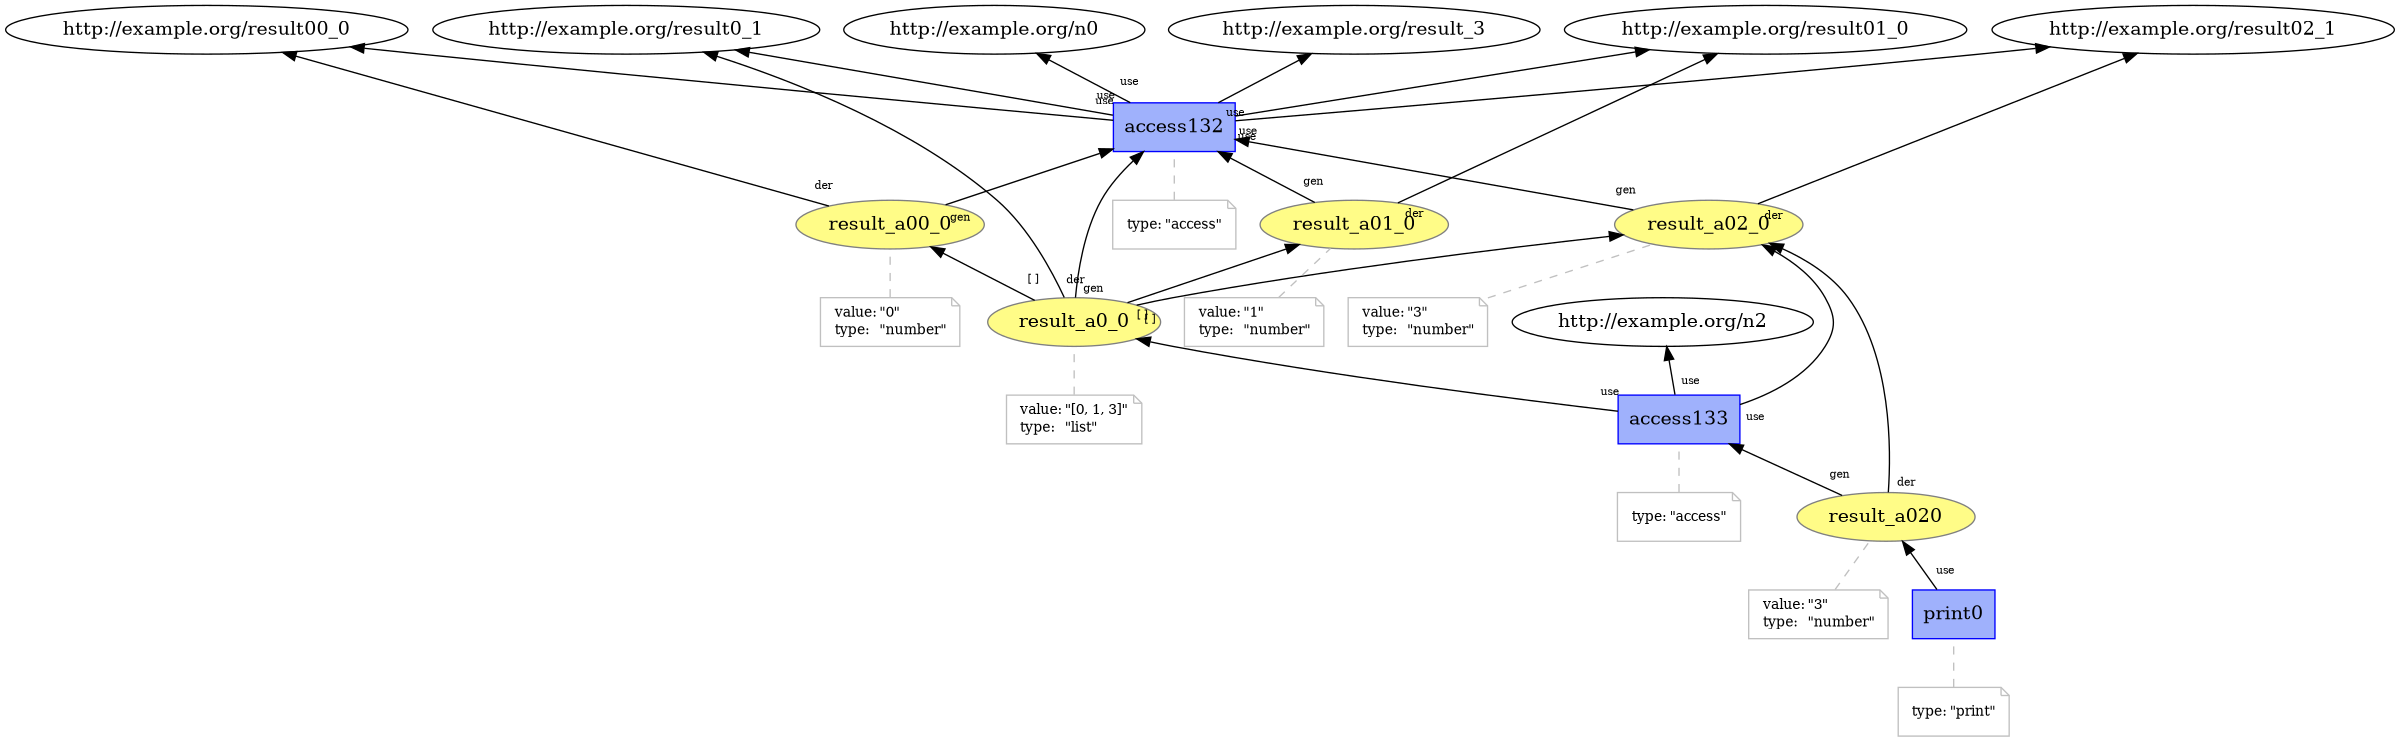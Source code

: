 digraph "PROV" { size="16,12"; rankdir="BT";
"http://example.org/result_a0_0" [fillcolor="#FFFC87",color="#808080",style="filled",label="result_a0_0",URL="http://example.org/result_a0_0"]
"-attrs0" [color="gray",shape="note",fontsize="10",fontcolor="black",label=<<TABLE cellpadding="0" border="0">
	<TR>
	    <TD align="left">value:</TD>
	    <TD align="left">&quot;[0, 1, 3]&quot;</TD>
	</TR>
	<TR>
	    <TD align="left">type:</TD>
	    <TD align="left">&quot;list&quot;</TD>
	</TR>
</TABLE>>]
"-attrs0" -> "http://example.org/result_a0_0" [color="gray",style="dashed",arrowhead="none"]
"http://example.org/result_a00_0" [fillcolor="#FFFC87",color="#808080",style="filled",label="result_a00_0",URL="http://example.org/result_a00_0"]
"-attrs1" [color="gray",shape="note",fontsize="10",fontcolor="black",label=<<TABLE cellpadding="0" border="0">
	<TR>
	    <TD align="left">value:</TD>
	    <TD align="left">&quot;0&quot;</TD>
	</TR>
	<TR>
	    <TD align="left">type:</TD>
	    <TD align="left">&quot;number&quot;</TD>
	</TR>
</TABLE>>]
"-attrs1" -> "http://example.org/result_a00_0" [color="gray",style="dashed",arrowhead="none"]
"http://example.org/result_a0_0" -> "http://example.org/result_a00_0" [labelfontsize="8",labeldistance="1.5",labelangle="60.0",rotation="20",taillabel="[ ]"]
"http://example.org/result_a01_0" [fillcolor="#FFFC87",color="#808080",style="filled",label="result_a01_0",URL="http://example.org/result_a01_0"]
"-attrs2" [color="gray",shape="note",fontsize="10",fontcolor="black",label=<<TABLE cellpadding="0" border="0">
	<TR>
	    <TD align="left">value:</TD>
	    <TD align="left">&quot;1&quot;</TD>
	</TR>
	<TR>
	    <TD align="left">type:</TD>
	    <TD align="left">&quot;number&quot;</TD>
	</TR>
</TABLE>>]
"-attrs2" -> "http://example.org/result_a01_0" [color="gray",style="dashed",arrowhead="none"]
"http://example.org/result_a0_0" -> "http://example.org/result_a01_0" [labelfontsize="8",labeldistance="1.5",labelangle="60.0",rotation="20",taillabel="[ ]"]
"http://example.org/result_a02_0" [fillcolor="#FFFC87",color="#808080",style="filled",label="result_a02_0",URL="http://example.org/result_a02_0"]
"-attrs3" [color="gray",shape="note",fontsize="10",fontcolor="black",label=<<TABLE cellpadding="0" border="0">
	<TR>
	    <TD align="left">value:</TD>
	    <TD align="left">&quot;3&quot;</TD>
	</TR>
	<TR>
	    <TD align="left">type:</TD>
	    <TD align="left">&quot;number&quot;</TD>
	</TR>
</TABLE>>]
"-attrs3" -> "http://example.org/result_a02_0" [color="gray",style="dashed",arrowhead="none"]
"http://example.org/result_a0_0" -> "http://example.org/result_a02_0" [labelfontsize="8",labeldistance="1.5",labelangle="60.0",rotation="20",taillabel="[ ]"]
"http://example.org/access132" [fillcolor="#9FB1FC",color="#0000FF",shape="polygon",sides="4",style="filled",label="access132",URL="http://example.org/access132"]
"-attrs4" [color="gray",shape="note",fontsize="10",fontcolor="black",label=<<TABLE cellpadding="0" border="0">
	<TR>
	    <TD align="left">type:</TD>
	    <TD align="left">&quot;access&quot;</TD>
	</TR>
</TABLE>>]
"-attrs4" -> "http://example.org/access132" [color="gray",style="dashed",arrowhead="none"]
"http://example.org/access132" -> "http://example.org/result0_1" [labelfontsize="8",labeldistance="1.5",labelangle="60.0",rotation="20",taillabel="use"]
"http://example.org/result_a0_0" -> "http://example.org/result0_1" [labelfontsize="8",labeldistance="1.5",labelangle="60.0",rotation="20",taillabel="der"]
"http://example.org/result_a0_0" -> "http://example.org/access132" [labelfontsize="8",labeldistance="1.5",labelangle="60.0",rotation="20",taillabel="gen"]
"http://example.org/access132" -> "http://example.org/result00_0" [labelfontsize="8",labeldistance="1.5",labelangle="60.0",rotation="20",taillabel="use"]
"http://example.org/result_a00_0" -> "http://example.org/result00_0" [labelfontsize="8",labeldistance="1.5",labelangle="60.0",rotation="20",taillabel="der"]
"http://example.org/result_a00_0" -> "http://example.org/access132" [labelfontsize="8",labeldistance="1.5",labelangle="60.0",rotation="20",taillabel="gen"]
"http://example.org/access132" -> "http://example.org/result01_0" [labelfontsize="8",labeldistance="1.5",labelangle="60.0",rotation="20",taillabel="use"]
"http://example.org/result_a01_0" -> "http://example.org/result01_0" [labelfontsize="8",labeldistance="1.5",labelangle="60.0",rotation="20",taillabel="der"]
"http://example.org/result_a01_0" -> "http://example.org/access132" [labelfontsize="8",labeldistance="1.5",labelangle="60.0",rotation="20",taillabel="gen"]
"http://example.org/access132" -> "http://example.org/result02_1" [labelfontsize="8",labeldistance="1.5",labelangle="60.0",rotation="20",taillabel="use"]
"http://example.org/result_a02_0" -> "http://example.org/result02_1" [labelfontsize="8",labeldistance="1.5",labelangle="60.0",rotation="20",taillabel="der"]
"http://example.org/result_a02_0" -> "http://example.org/access132" [labelfontsize="8",labeldistance="1.5",labelangle="60.0",rotation="20",taillabel="gen"]
"http://example.org/access132" -> "http://example.org/result_3" [labelfontsize="8",labeldistance="1.5",labelangle="60.0",rotation="20",taillabel="use"]
"http://example.org/access132" -> "http://example.org/n0" [labelfontsize="8",labeldistance="1.5",labelangle="60.0",rotation="20",taillabel="use"]
"http://example.org/result_a020" [fillcolor="#FFFC87",color="#808080",style="filled",label="result_a020",URL="http://example.org/result_a020"]
"-attrs5" [color="gray",shape="note",fontsize="10",fontcolor="black",label=<<TABLE cellpadding="0" border="0">
	<TR>
	    <TD align="left">value:</TD>
	    <TD align="left">&quot;3&quot;</TD>
	</TR>
	<TR>
	    <TD align="left">type:</TD>
	    <TD align="left">&quot;number&quot;</TD>
	</TR>
</TABLE>>]
"-attrs5" -> "http://example.org/result_a020" [color="gray",style="dashed",arrowhead="none"]
"http://example.org/access133" [fillcolor="#9FB1FC",color="#0000FF",shape="polygon",sides="4",style="filled",label="access133",URL="http://example.org/access133"]
"-attrs6" [color="gray",shape="note",fontsize="10",fontcolor="black",label=<<TABLE cellpadding="0" border="0">
	<TR>
	    <TD align="left">type:</TD>
	    <TD align="left">&quot;access&quot;</TD>
	</TR>
</TABLE>>]
"-attrs6" -> "http://example.org/access133" [color="gray",style="dashed",arrowhead="none"]
"http://example.org/access133" -> "http://example.org/result_a02_0" [labelfontsize="8",labeldistance="1.5",labelangle="60.0",rotation="20",taillabel="use"]
"http://example.org/result_a020" -> "http://example.org/result_a02_0" [labelfontsize="8",labeldistance="1.5",labelangle="60.0",rotation="20",taillabel="der"]
"http://example.org/result_a020" -> "http://example.org/access133" [labelfontsize="8",labeldistance="1.5",labelangle="60.0",rotation="20",taillabel="gen"]
"http://example.org/access133" -> "http://example.org/result_a0_0" [labelfontsize="8",labeldistance="1.5",labelangle="60.0",rotation="20",taillabel="use"]
"http://example.org/access133" -> "http://example.org/n2" [labelfontsize="8",labeldistance="1.5",labelangle="60.0",rotation="20",taillabel="use"]
"http://example.org/print0" [fillcolor="#9FB1FC",color="#0000FF",shape="polygon",sides="4",style="filled",label="print0",URL="http://example.org/print0"]
"-attrs7" [color="gray",shape="note",fontsize="10",fontcolor="black",label=<<TABLE cellpadding="0" border="0">
	<TR>
	    <TD align="left">type:</TD>
	    <TD align="left">&quot;print&quot;</TD>
	</TR>
</TABLE>>]
"-attrs7" -> "http://example.org/print0" [color="gray",style="dashed",arrowhead="none"]
"http://example.org/print0" -> "http://example.org/result_a020" [labelfontsize="8",labeldistance="1.5",labelangle="60.0",rotation="20",taillabel="use"]
}